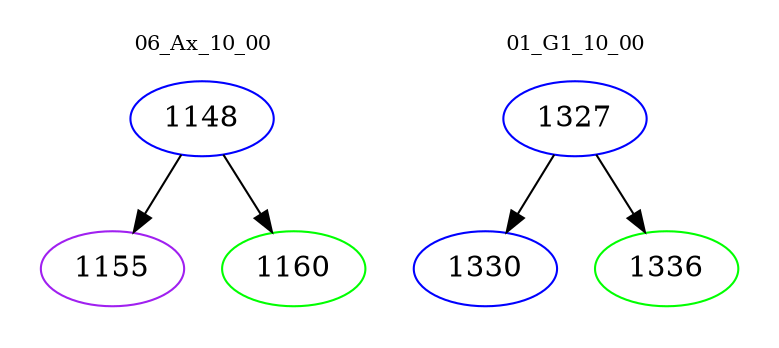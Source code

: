 digraph{
subgraph cluster_0 {
color = white
label = "06_Ax_10_00";
fontsize=10;
T0_1148 [label="1148", color="blue"]
T0_1148 -> T0_1155 [color="black"]
T0_1155 [label="1155", color="purple"]
T0_1148 -> T0_1160 [color="black"]
T0_1160 [label="1160", color="green"]
}
subgraph cluster_1 {
color = white
label = "01_G1_10_00";
fontsize=10;
T1_1327 [label="1327", color="blue"]
T1_1327 -> T1_1330 [color="black"]
T1_1330 [label="1330", color="blue"]
T1_1327 -> T1_1336 [color="black"]
T1_1336 [label="1336", color="green"]
}
}
